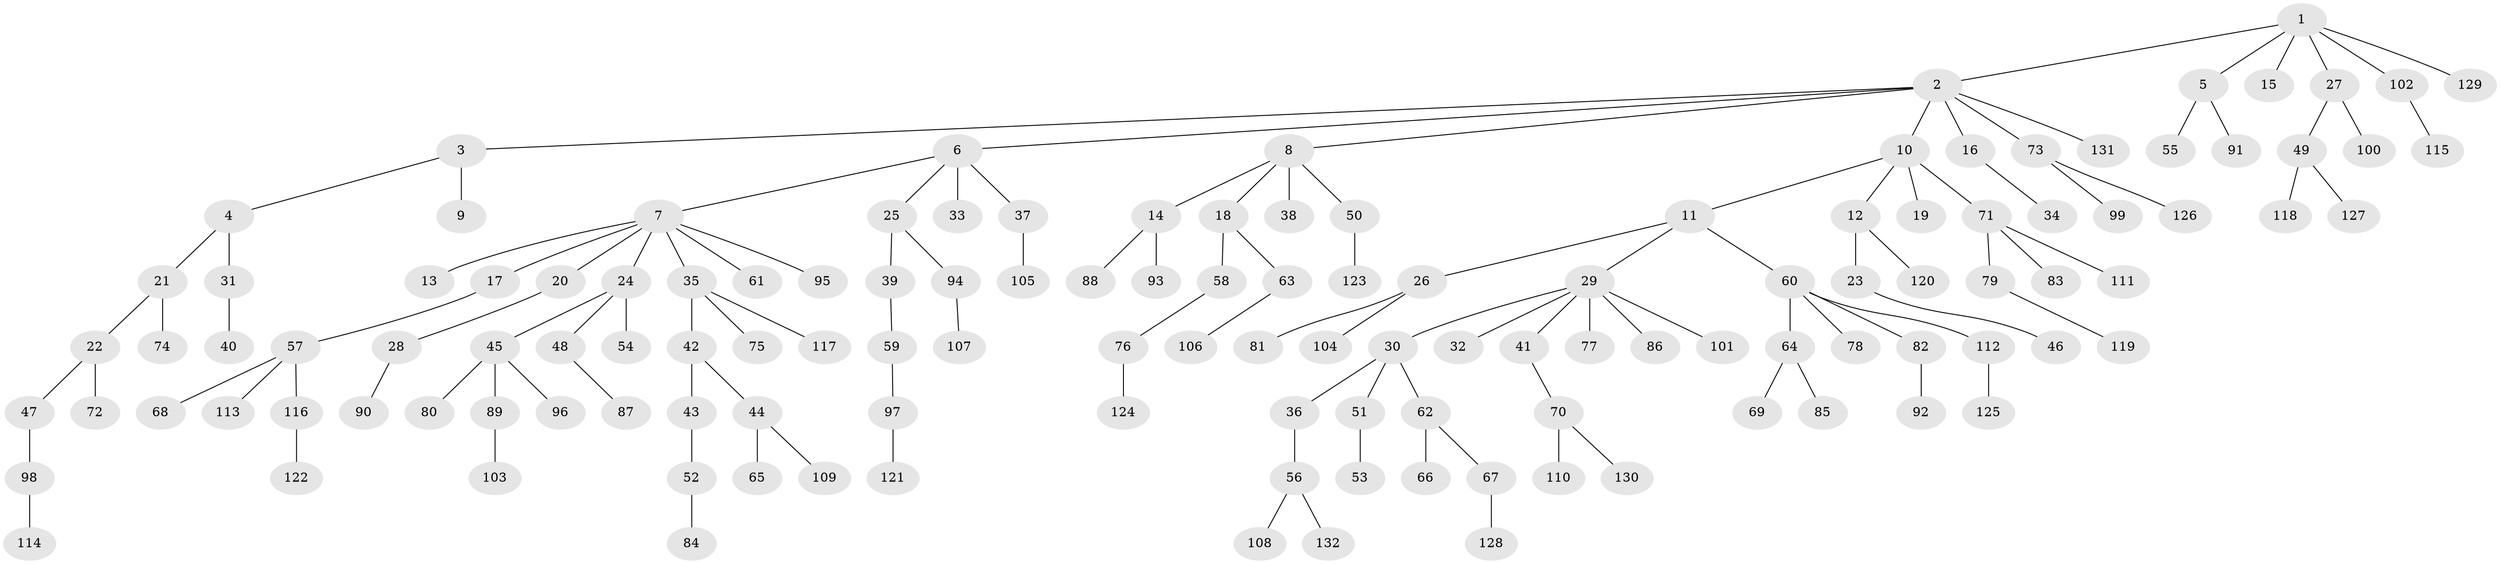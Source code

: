 // coarse degree distribution, {5: 0.03125, 9: 0.010416666666666666, 2: 0.16666666666666666, 3: 0.10416666666666667, 4: 0.08333333333333333, 10: 0.010416666666666666, 1: 0.5833333333333334, 6: 0.010416666666666666}
// Generated by graph-tools (version 1.1) at 2025/42/03/06/25 10:42:05]
// undirected, 132 vertices, 131 edges
graph export_dot {
graph [start="1"]
  node [color=gray90,style=filled];
  1;
  2;
  3;
  4;
  5;
  6;
  7;
  8;
  9;
  10;
  11;
  12;
  13;
  14;
  15;
  16;
  17;
  18;
  19;
  20;
  21;
  22;
  23;
  24;
  25;
  26;
  27;
  28;
  29;
  30;
  31;
  32;
  33;
  34;
  35;
  36;
  37;
  38;
  39;
  40;
  41;
  42;
  43;
  44;
  45;
  46;
  47;
  48;
  49;
  50;
  51;
  52;
  53;
  54;
  55;
  56;
  57;
  58;
  59;
  60;
  61;
  62;
  63;
  64;
  65;
  66;
  67;
  68;
  69;
  70;
  71;
  72;
  73;
  74;
  75;
  76;
  77;
  78;
  79;
  80;
  81;
  82;
  83;
  84;
  85;
  86;
  87;
  88;
  89;
  90;
  91;
  92;
  93;
  94;
  95;
  96;
  97;
  98;
  99;
  100;
  101;
  102;
  103;
  104;
  105;
  106;
  107;
  108;
  109;
  110;
  111;
  112;
  113;
  114;
  115;
  116;
  117;
  118;
  119;
  120;
  121;
  122;
  123;
  124;
  125;
  126;
  127;
  128;
  129;
  130;
  131;
  132;
  1 -- 2;
  1 -- 5;
  1 -- 15;
  1 -- 27;
  1 -- 102;
  1 -- 129;
  2 -- 3;
  2 -- 6;
  2 -- 8;
  2 -- 10;
  2 -- 16;
  2 -- 73;
  2 -- 131;
  3 -- 4;
  3 -- 9;
  4 -- 21;
  4 -- 31;
  5 -- 55;
  5 -- 91;
  6 -- 7;
  6 -- 25;
  6 -- 33;
  6 -- 37;
  7 -- 13;
  7 -- 17;
  7 -- 20;
  7 -- 24;
  7 -- 35;
  7 -- 61;
  7 -- 95;
  8 -- 14;
  8 -- 18;
  8 -- 38;
  8 -- 50;
  10 -- 11;
  10 -- 12;
  10 -- 19;
  10 -- 71;
  11 -- 26;
  11 -- 29;
  11 -- 60;
  12 -- 23;
  12 -- 120;
  14 -- 88;
  14 -- 93;
  16 -- 34;
  17 -- 57;
  18 -- 58;
  18 -- 63;
  20 -- 28;
  21 -- 22;
  21 -- 74;
  22 -- 47;
  22 -- 72;
  23 -- 46;
  24 -- 45;
  24 -- 48;
  24 -- 54;
  25 -- 39;
  25 -- 94;
  26 -- 81;
  26 -- 104;
  27 -- 49;
  27 -- 100;
  28 -- 90;
  29 -- 30;
  29 -- 32;
  29 -- 41;
  29 -- 77;
  29 -- 86;
  29 -- 101;
  30 -- 36;
  30 -- 51;
  30 -- 62;
  31 -- 40;
  35 -- 42;
  35 -- 75;
  35 -- 117;
  36 -- 56;
  37 -- 105;
  39 -- 59;
  41 -- 70;
  42 -- 43;
  42 -- 44;
  43 -- 52;
  44 -- 65;
  44 -- 109;
  45 -- 80;
  45 -- 89;
  45 -- 96;
  47 -- 98;
  48 -- 87;
  49 -- 118;
  49 -- 127;
  50 -- 123;
  51 -- 53;
  52 -- 84;
  56 -- 108;
  56 -- 132;
  57 -- 68;
  57 -- 113;
  57 -- 116;
  58 -- 76;
  59 -- 97;
  60 -- 64;
  60 -- 78;
  60 -- 82;
  60 -- 112;
  62 -- 66;
  62 -- 67;
  63 -- 106;
  64 -- 69;
  64 -- 85;
  67 -- 128;
  70 -- 110;
  70 -- 130;
  71 -- 79;
  71 -- 83;
  71 -- 111;
  73 -- 99;
  73 -- 126;
  76 -- 124;
  79 -- 119;
  82 -- 92;
  89 -- 103;
  94 -- 107;
  97 -- 121;
  98 -- 114;
  102 -- 115;
  112 -- 125;
  116 -- 122;
}
